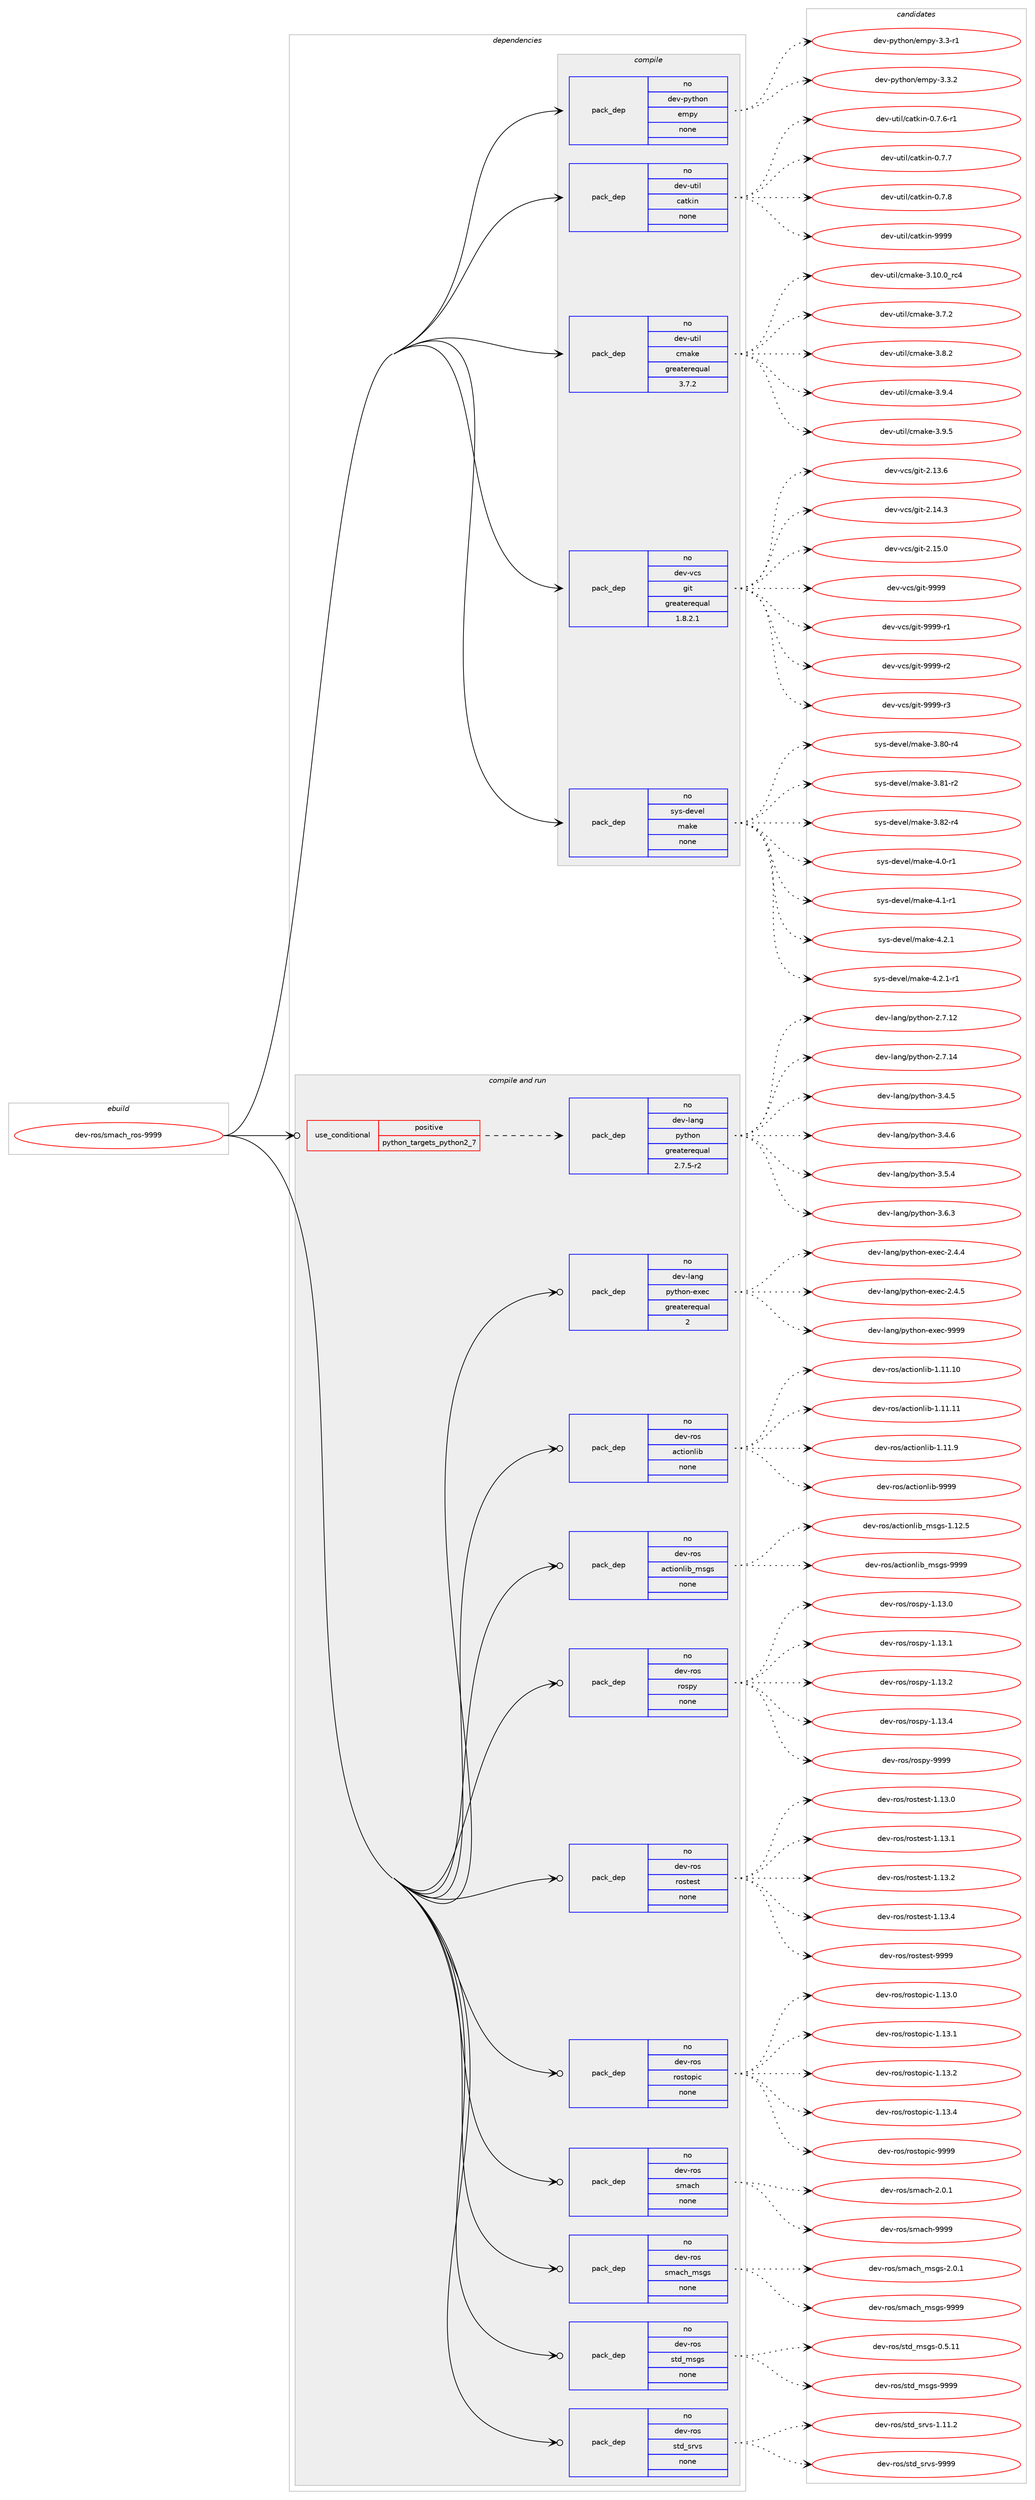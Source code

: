digraph prolog {

# *************
# Graph options
# *************

newrank=true;
concentrate=true;
compound=true;
graph [rankdir=LR,fontname=Helvetica,fontsize=10,ranksep=1.5];#, ranksep=2.5, nodesep=0.2];
edge  [arrowhead=vee];
node  [fontname=Helvetica,fontsize=10];

# **********
# The ebuild
# **********

subgraph cluster_leftcol {
color=gray;
rank=same;
label=<<i>ebuild</i>>;
id [label="dev-ros/smach_ros-9999", color=red, width=4, href="../dev-ros/smach_ros-9999.svg"];
}

# ****************
# The dependencies
# ****************

subgraph cluster_midcol {
color=gray;
label=<<i>dependencies</i>>;
subgraph cluster_compile {
fillcolor="#eeeeee";
style=filled;
label=<<i>compile</i>>;
subgraph pack163221 {
dependency214431 [label=<<TABLE BORDER="0" CELLBORDER="1" CELLSPACING="0" CELLPADDING="4" WIDTH="220"><TR><TD ROWSPAN="6" CELLPADDING="30">pack_dep</TD></TR><TR><TD WIDTH="110">no</TD></TR><TR><TD>dev-python</TD></TR><TR><TD>empy</TD></TR><TR><TD>none</TD></TR><TR><TD></TD></TR></TABLE>>, shape=none, color=blue];
}
id:e -> dependency214431:w [weight=20,style="solid",arrowhead="vee"];
subgraph pack163222 {
dependency214432 [label=<<TABLE BORDER="0" CELLBORDER="1" CELLSPACING="0" CELLPADDING="4" WIDTH="220"><TR><TD ROWSPAN="6" CELLPADDING="30">pack_dep</TD></TR><TR><TD WIDTH="110">no</TD></TR><TR><TD>dev-util</TD></TR><TR><TD>catkin</TD></TR><TR><TD>none</TD></TR><TR><TD></TD></TR></TABLE>>, shape=none, color=blue];
}
id:e -> dependency214432:w [weight=20,style="solid",arrowhead="vee"];
subgraph pack163223 {
dependency214433 [label=<<TABLE BORDER="0" CELLBORDER="1" CELLSPACING="0" CELLPADDING="4" WIDTH="220"><TR><TD ROWSPAN="6" CELLPADDING="30">pack_dep</TD></TR><TR><TD WIDTH="110">no</TD></TR><TR><TD>dev-util</TD></TR><TR><TD>cmake</TD></TR><TR><TD>greaterequal</TD></TR><TR><TD>3.7.2</TD></TR></TABLE>>, shape=none, color=blue];
}
id:e -> dependency214433:w [weight=20,style="solid",arrowhead="vee"];
subgraph pack163224 {
dependency214434 [label=<<TABLE BORDER="0" CELLBORDER="1" CELLSPACING="0" CELLPADDING="4" WIDTH="220"><TR><TD ROWSPAN="6" CELLPADDING="30">pack_dep</TD></TR><TR><TD WIDTH="110">no</TD></TR><TR><TD>dev-vcs</TD></TR><TR><TD>git</TD></TR><TR><TD>greaterequal</TD></TR><TR><TD>1.8.2.1</TD></TR></TABLE>>, shape=none, color=blue];
}
id:e -> dependency214434:w [weight=20,style="solid",arrowhead="vee"];
subgraph pack163225 {
dependency214435 [label=<<TABLE BORDER="0" CELLBORDER="1" CELLSPACING="0" CELLPADDING="4" WIDTH="220"><TR><TD ROWSPAN="6" CELLPADDING="30">pack_dep</TD></TR><TR><TD WIDTH="110">no</TD></TR><TR><TD>sys-devel</TD></TR><TR><TD>make</TD></TR><TR><TD>none</TD></TR><TR><TD></TD></TR></TABLE>>, shape=none, color=blue];
}
id:e -> dependency214435:w [weight=20,style="solid",arrowhead="vee"];
}
subgraph cluster_compileandrun {
fillcolor="#eeeeee";
style=filled;
label=<<i>compile and run</i>>;
subgraph cond47220 {
dependency214436 [label=<<TABLE BORDER="0" CELLBORDER="1" CELLSPACING="0" CELLPADDING="4"><TR><TD ROWSPAN="3" CELLPADDING="10">use_conditional</TD></TR><TR><TD>positive</TD></TR><TR><TD>python_targets_python2_7</TD></TR></TABLE>>, shape=none, color=red];
subgraph pack163226 {
dependency214437 [label=<<TABLE BORDER="0" CELLBORDER="1" CELLSPACING="0" CELLPADDING="4" WIDTH="220"><TR><TD ROWSPAN="6" CELLPADDING="30">pack_dep</TD></TR><TR><TD WIDTH="110">no</TD></TR><TR><TD>dev-lang</TD></TR><TR><TD>python</TD></TR><TR><TD>greaterequal</TD></TR><TR><TD>2.7.5-r2</TD></TR></TABLE>>, shape=none, color=blue];
}
dependency214436:e -> dependency214437:w [weight=20,style="dashed",arrowhead="vee"];
}
id:e -> dependency214436:w [weight=20,style="solid",arrowhead="odotvee"];
subgraph pack163227 {
dependency214438 [label=<<TABLE BORDER="0" CELLBORDER="1" CELLSPACING="0" CELLPADDING="4" WIDTH="220"><TR><TD ROWSPAN="6" CELLPADDING="30">pack_dep</TD></TR><TR><TD WIDTH="110">no</TD></TR><TR><TD>dev-lang</TD></TR><TR><TD>python-exec</TD></TR><TR><TD>greaterequal</TD></TR><TR><TD>2</TD></TR></TABLE>>, shape=none, color=blue];
}
id:e -> dependency214438:w [weight=20,style="solid",arrowhead="odotvee"];
subgraph pack163228 {
dependency214439 [label=<<TABLE BORDER="0" CELLBORDER="1" CELLSPACING="0" CELLPADDING="4" WIDTH="220"><TR><TD ROWSPAN="6" CELLPADDING="30">pack_dep</TD></TR><TR><TD WIDTH="110">no</TD></TR><TR><TD>dev-ros</TD></TR><TR><TD>actionlib</TD></TR><TR><TD>none</TD></TR><TR><TD></TD></TR></TABLE>>, shape=none, color=blue];
}
id:e -> dependency214439:w [weight=20,style="solid",arrowhead="odotvee"];
subgraph pack163229 {
dependency214440 [label=<<TABLE BORDER="0" CELLBORDER="1" CELLSPACING="0" CELLPADDING="4" WIDTH="220"><TR><TD ROWSPAN="6" CELLPADDING="30">pack_dep</TD></TR><TR><TD WIDTH="110">no</TD></TR><TR><TD>dev-ros</TD></TR><TR><TD>actionlib_msgs</TD></TR><TR><TD>none</TD></TR><TR><TD></TD></TR></TABLE>>, shape=none, color=blue];
}
id:e -> dependency214440:w [weight=20,style="solid",arrowhead="odotvee"];
subgraph pack163230 {
dependency214441 [label=<<TABLE BORDER="0" CELLBORDER="1" CELLSPACING="0" CELLPADDING="4" WIDTH="220"><TR><TD ROWSPAN="6" CELLPADDING="30">pack_dep</TD></TR><TR><TD WIDTH="110">no</TD></TR><TR><TD>dev-ros</TD></TR><TR><TD>rospy</TD></TR><TR><TD>none</TD></TR><TR><TD></TD></TR></TABLE>>, shape=none, color=blue];
}
id:e -> dependency214441:w [weight=20,style="solid",arrowhead="odotvee"];
subgraph pack163231 {
dependency214442 [label=<<TABLE BORDER="0" CELLBORDER="1" CELLSPACING="0" CELLPADDING="4" WIDTH="220"><TR><TD ROWSPAN="6" CELLPADDING="30">pack_dep</TD></TR><TR><TD WIDTH="110">no</TD></TR><TR><TD>dev-ros</TD></TR><TR><TD>rostest</TD></TR><TR><TD>none</TD></TR><TR><TD></TD></TR></TABLE>>, shape=none, color=blue];
}
id:e -> dependency214442:w [weight=20,style="solid",arrowhead="odotvee"];
subgraph pack163232 {
dependency214443 [label=<<TABLE BORDER="0" CELLBORDER="1" CELLSPACING="0" CELLPADDING="4" WIDTH="220"><TR><TD ROWSPAN="6" CELLPADDING="30">pack_dep</TD></TR><TR><TD WIDTH="110">no</TD></TR><TR><TD>dev-ros</TD></TR><TR><TD>rostopic</TD></TR><TR><TD>none</TD></TR><TR><TD></TD></TR></TABLE>>, shape=none, color=blue];
}
id:e -> dependency214443:w [weight=20,style="solid",arrowhead="odotvee"];
subgraph pack163233 {
dependency214444 [label=<<TABLE BORDER="0" CELLBORDER="1" CELLSPACING="0" CELLPADDING="4" WIDTH="220"><TR><TD ROWSPAN="6" CELLPADDING="30">pack_dep</TD></TR><TR><TD WIDTH="110">no</TD></TR><TR><TD>dev-ros</TD></TR><TR><TD>smach</TD></TR><TR><TD>none</TD></TR><TR><TD></TD></TR></TABLE>>, shape=none, color=blue];
}
id:e -> dependency214444:w [weight=20,style="solid",arrowhead="odotvee"];
subgraph pack163234 {
dependency214445 [label=<<TABLE BORDER="0" CELLBORDER="1" CELLSPACING="0" CELLPADDING="4" WIDTH="220"><TR><TD ROWSPAN="6" CELLPADDING="30">pack_dep</TD></TR><TR><TD WIDTH="110">no</TD></TR><TR><TD>dev-ros</TD></TR><TR><TD>smach_msgs</TD></TR><TR><TD>none</TD></TR><TR><TD></TD></TR></TABLE>>, shape=none, color=blue];
}
id:e -> dependency214445:w [weight=20,style="solid",arrowhead="odotvee"];
subgraph pack163235 {
dependency214446 [label=<<TABLE BORDER="0" CELLBORDER="1" CELLSPACING="0" CELLPADDING="4" WIDTH="220"><TR><TD ROWSPAN="6" CELLPADDING="30">pack_dep</TD></TR><TR><TD WIDTH="110">no</TD></TR><TR><TD>dev-ros</TD></TR><TR><TD>std_msgs</TD></TR><TR><TD>none</TD></TR><TR><TD></TD></TR></TABLE>>, shape=none, color=blue];
}
id:e -> dependency214446:w [weight=20,style="solid",arrowhead="odotvee"];
subgraph pack163236 {
dependency214447 [label=<<TABLE BORDER="0" CELLBORDER="1" CELLSPACING="0" CELLPADDING="4" WIDTH="220"><TR><TD ROWSPAN="6" CELLPADDING="30">pack_dep</TD></TR><TR><TD WIDTH="110">no</TD></TR><TR><TD>dev-ros</TD></TR><TR><TD>std_srvs</TD></TR><TR><TD>none</TD></TR><TR><TD></TD></TR></TABLE>>, shape=none, color=blue];
}
id:e -> dependency214447:w [weight=20,style="solid",arrowhead="odotvee"];
}
subgraph cluster_run {
fillcolor="#eeeeee";
style=filled;
label=<<i>run</i>>;
}
}

# **************
# The candidates
# **************

subgraph cluster_choices {
rank=same;
color=gray;
label=<<i>candidates</i>>;

subgraph choice163221 {
color=black;
nodesep=1;
choice1001011184511212111610411111047101109112121455146514511449 [label="dev-python/empy-3.3-r1", color=red, width=4,href="../dev-python/empy-3.3-r1.svg"];
choice1001011184511212111610411111047101109112121455146514650 [label="dev-python/empy-3.3.2", color=red, width=4,href="../dev-python/empy-3.3.2.svg"];
dependency214431:e -> choice1001011184511212111610411111047101109112121455146514511449:w [style=dotted,weight="100"];
dependency214431:e -> choice1001011184511212111610411111047101109112121455146514650:w [style=dotted,weight="100"];
}
subgraph choice163222 {
color=black;
nodesep=1;
choice100101118451171161051084799971161071051104548465546544511449 [label="dev-util/catkin-0.7.6-r1", color=red, width=4,href="../dev-util/catkin-0.7.6-r1.svg"];
choice10010111845117116105108479997116107105110454846554655 [label="dev-util/catkin-0.7.7", color=red, width=4,href="../dev-util/catkin-0.7.7.svg"];
choice10010111845117116105108479997116107105110454846554656 [label="dev-util/catkin-0.7.8", color=red, width=4,href="../dev-util/catkin-0.7.8.svg"];
choice100101118451171161051084799971161071051104557575757 [label="dev-util/catkin-9999", color=red, width=4,href="../dev-util/catkin-9999.svg"];
dependency214432:e -> choice100101118451171161051084799971161071051104548465546544511449:w [style=dotted,weight="100"];
dependency214432:e -> choice10010111845117116105108479997116107105110454846554655:w [style=dotted,weight="100"];
dependency214432:e -> choice10010111845117116105108479997116107105110454846554656:w [style=dotted,weight="100"];
dependency214432:e -> choice100101118451171161051084799971161071051104557575757:w [style=dotted,weight="100"];
}
subgraph choice163223 {
color=black;
nodesep=1;
choice1001011184511711610510847991099710710145514649484648951149952 [label="dev-util/cmake-3.10.0_rc4", color=red, width=4,href="../dev-util/cmake-3.10.0_rc4.svg"];
choice10010111845117116105108479910997107101455146554650 [label="dev-util/cmake-3.7.2", color=red, width=4,href="../dev-util/cmake-3.7.2.svg"];
choice10010111845117116105108479910997107101455146564650 [label="dev-util/cmake-3.8.2", color=red, width=4,href="../dev-util/cmake-3.8.2.svg"];
choice10010111845117116105108479910997107101455146574652 [label="dev-util/cmake-3.9.4", color=red, width=4,href="../dev-util/cmake-3.9.4.svg"];
choice10010111845117116105108479910997107101455146574653 [label="dev-util/cmake-3.9.5", color=red, width=4,href="../dev-util/cmake-3.9.5.svg"];
dependency214433:e -> choice1001011184511711610510847991099710710145514649484648951149952:w [style=dotted,weight="100"];
dependency214433:e -> choice10010111845117116105108479910997107101455146554650:w [style=dotted,weight="100"];
dependency214433:e -> choice10010111845117116105108479910997107101455146564650:w [style=dotted,weight="100"];
dependency214433:e -> choice10010111845117116105108479910997107101455146574652:w [style=dotted,weight="100"];
dependency214433:e -> choice10010111845117116105108479910997107101455146574653:w [style=dotted,weight="100"];
}
subgraph choice163224 {
color=black;
nodesep=1;
choice10010111845118991154710310511645504649514654 [label="dev-vcs/git-2.13.6", color=red, width=4,href="../dev-vcs/git-2.13.6.svg"];
choice10010111845118991154710310511645504649524651 [label="dev-vcs/git-2.14.3", color=red, width=4,href="../dev-vcs/git-2.14.3.svg"];
choice10010111845118991154710310511645504649534648 [label="dev-vcs/git-2.15.0", color=red, width=4,href="../dev-vcs/git-2.15.0.svg"];
choice1001011184511899115471031051164557575757 [label="dev-vcs/git-9999", color=red, width=4,href="../dev-vcs/git-9999.svg"];
choice10010111845118991154710310511645575757574511449 [label="dev-vcs/git-9999-r1", color=red, width=4,href="../dev-vcs/git-9999-r1.svg"];
choice10010111845118991154710310511645575757574511450 [label="dev-vcs/git-9999-r2", color=red, width=4,href="../dev-vcs/git-9999-r2.svg"];
choice10010111845118991154710310511645575757574511451 [label="dev-vcs/git-9999-r3", color=red, width=4,href="../dev-vcs/git-9999-r3.svg"];
dependency214434:e -> choice10010111845118991154710310511645504649514654:w [style=dotted,weight="100"];
dependency214434:e -> choice10010111845118991154710310511645504649524651:w [style=dotted,weight="100"];
dependency214434:e -> choice10010111845118991154710310511645504649534648:w [style=dotted,weight="100"];
dependency214434:e -> choice1001011184511899115471031051164557575757:w [style=dotted,weight="100"];
dependency214434:e -> choice10010111845118991154710310511645575757574511449:w [style=dotted,weight="100"];
dependency214434:e -> choice10010111845118991154710310511645575757574511450:w [style=dotted,weight="100"];
dependency214434:e -> choice10010111845118991154710310511645575757574511451:w [style=dotted,weight="100"];
}
subgraph choice163225 {
color=black;
nodesep=1;
choice11512111545100101118101108471099710710145514656484511452 [label="sys-devel/make-3.80-r4", color=red, width=4,href="../sys-devel/make-3.80-r4.svg"];
choice11512111545100101118101108471099710710145514656494511450 [label="sys-devel/make-3.81-r2", color=red, width=4,href="../sys-devel/make-3.81-r2.svg"];
choice11512111545100101118101108471099710710145514656504511452 [label="sys-devel/make-3.82-r4", color=red, width=4,href="../sys-devel/make-3.82-r4.svg"];
choice115121115451001011181011084710997107101455246484511449 [label="sys-devel/make-4.0-r1", color=red, width=4,href="../sys-devel/make-4.0-r1.svg"];
choice115121115451001011181011084710997107101455246494511449 [label="sys-devel/make-4.1-r1", color=red, width=4,href="../sys-devel/make-4.1-r1.svg"];
choice115121115451001011181011084710997107101455246504649 [label="sys-devel/make-4.2.1", color=red, width=4,href="../sys-devel/make-4.2.1.svg"];
choice1151211154510010111810110847109971071014552465046494511449 [label="sys-devel/make-4.2.1-r1", color=red, width=4,href="../sys-devel/make-4.2.1-r1.svg"];
dependency214435:e -> choice11512111545100101118101108471099710710145514656484511452:w [style=dotted,weight="100"];
dependency214435:e -> choice11512111545100101118101108471099710710145514656494511450:w [style=dotted,weight="100"];
dependency214435:e -> choice11512111545100101118101108471099710710145514656504511452:w [style=dotted,weight="100"];
dependency214435:e -> choice115121115451001011181011084710997107101455246484511449:w [style=dotted,weight="100"];
dependency214435:e -> choice115121115451001011181011084710997107101455246494511449:w [style=dotted,weight="100"];
dependency214435:e -> choice115121115451001011181011084710997107101455246504649:w [style=dotted,weight="100"];
dependency214435:e -> choice1151211154510010111810110847109971071014552465046494511449:w [style=dotted,weight="100"];
}
subgraph choice163226 {
color=black;
nodesep=1;
choice10010111845108971101034711212111610411111045504655464950 [label="dev-lang/python-2.7.12", color=red, width=4,href="../dev-lang/python-2.7.12.svg"];
choice10010111845108971101034711212111610411111045504655464952 [label="dev-lang/python-2.7.14", color=red, width=4,href="../dev-lang/python-2.7.14.svg"];
choice100101118451089711010347112121116104111110455146524653 [label="dev-lang/python-3.4.5", color=red, width=4,href="../dev-lang/python-3.4.5.svg"];
choice100101118451089711010347112121116104111110455146524654 [label="dev-lang/python-3.4.6", color=red, width=4,href="../dev-lang/python-3.4.6.svg"];
choice100101118451089711010347112121116104111110455146534652 [label="dev-lang/python-3.5.4", color=red, width=4,href="../dev-lang/python-3.5.4.svg"];
choice100101118451089711010347112121116104111110455146544651 [label="dev-lang/python-3.6.3", color=red, width=4,href="../dev-lang/python-3.6.3.svg"];
dependency214437:e -> choice10010111845108971101034711212111610411111045504655464950:w [style=dotted,weight="100"];
dependency214437:e -> choice10010111845108971101034711212111610411111045504655464952:w [style=dotted,weight="100"];
dependency214437:e -> choice100101118451089711010347112121116104111110455146524653:w [style=dotted,weight="100"];
dependency214437:e -> choice100101118451089711010347112121116104111110455146524654:w [style=dotted,weight="100"];
dependency214437:e -> choice100101118451089711010347112121116104111110455146534652:w [style=dotted,weight="100"];
dependency214437:e -> choice100101118451089711010347112121116104111110455146544651:w [style=dotted,weight="100"];
}
subgraph choice163227 {
color=black;
nodesep=1;
choice1001011184510897110103471121211161041111104510112010199455046524652 [label="dev-lang/python-exec-2.4.4", color=red, width=4,href="../dev-lang/python-exec-2.4.4.svg"];
choice1001011184510897110103471121211161041111104510112010199455046524653 [label="dev-lang/python-exec-2.4.5", color=red, width=4,href="../dev-lang/python-exec-2.4.5.svg"];
choice10010111845108971101034711212111610411111045101120101994557575757 [label="dev-lang/python-exec-9999", color=red, width=4,href="../dev-lang/python-exec-9999.svg"];
dependency214438:e -> choice1001011184510897110103471121211161041111104510112010199455046524652:w [style=dotted,weight="100"];
dependency214438:e -> choice1001011184510897110103471121211161041111104510112010199455046524653:w [style=dotted,weight="100"];
dependency214438:e -> choice10010111845108971101034711212111610411111045101120101994557575757:w [style=dotted,weight="100"];
}
subgraph choice163228 {
color=black;
nodesep=1;
choice10010111845114111115479799116105111110108105984549464949464948 [label="dev-ros/actionlib-1.11.10", color=red, width=4,href="../dev-ros/actionlib-1.11.10.svg"];
choice10010111845114111115479799116105111110108105984549464949464949 [label="dev-ros/actionlib-1.11.11", color=red, width=4,href="../dev-ros/actionlib-1.11.11.svg"];
choice100101118451141111154797991161051111101081059845494649494657 [label="dev-ros/actionlib-1.11.9", color=red, width=4,href="../dev-ros/actionlib-1.11.9.svg"];
choice10010111845114111115479799116105111110108105984557575757 [label="dev-ros/actionlib-9999", color=red, width=4,href="../dev-ros/actionlib-9999.svg"];
dependency214439:e -> choice10010111845114111115479799116105111110108105984549464949464948:w [style=dotted,weight="100"];
dependency214439:e -> choice10010111845114111115479799116105111110108105984549464949464949:w [style=dotted,weight="100"];
dependency214439:e -> choice100101118451141111154797991161051111101081059845494649494657:w [style=dotted,weight="100"];
dependency214439:e -> choice10010111845114111115479799116105111110108105984557575757:w [style=dotted,weight="100"];
}
subgraph choice163229 {
color=black;
nodesep=1;
choice10010111845114111115479799116105111110108105989510911510311545494649504653 [label="dev-ros/actionlib_msgs-1.12.5", color=red, width=4,href="../dev-ros/actionlib_msgs-1.12.5.svg"];
choice1001011184511411111547979911610511111010810598951091151031154557575757 [label="dev-ros/actionlib_msgs-9999", color=red, width=4,href="../dev-ros/actionlib_msgs-9999.svg"];
dependency214440:e -> choice10010111845114111115479799116105111110108105989510911510311545494649504653:w [style=dotted,weight="100"];
dependency214440:e -> choice1001011184511411111547979911610511111010810598951091151031154557575757:w [style=dotted,weight="100"];
}
subgraph choice163230 {
color=black;
nodesep=1;
choice100101118451141111154711411111511212145494649514648 [label="dev-ros/rospy-1.13.0", color=red, width=4,href="../dev-ros/rospy-1.13.0.svg"];
choice100101118451141111154711411111511212145494649514649 [label="dev-ros/rospy-1.13.1", color=red, width=4,href="../dev-ros/rospy-1.13.1.svg"];
choice100101118451141111154711411111511212145494649514650 [label="dev-ros/rospy-1.13.2", color=red, width=4,href="../dev-ros/rospy-1.13.2.svg"];
choice100101118451141111154711411111511212145494649514652 [label="dev-ros/rospy-1.13.4", color=red, width=4,href="../dev-ros/rospy-1.13.4.svg"];
choice10010111845114111115471141111151121214557575757 [label="dev-ros/rospy-9999", color=red, width=4,href="../dev-ros/rospy-9999.svg"];
dependency214441:e -> choice100101118451141111154711411111511212145494649514648:w [style=dotted,weight="100"];
dependency214441:e -> choice100101118451141111154711411111511212145494649514649:w [style=dotted,weight="100"];
dependency214441:e -> choice100101118451141111154711411111511212145494649514650:w [style=dotted,weight="100"];
dependency214441:e -> choice100101118451141111154711411111511212145494649514652:w [style=dotted,weight="100"];
dependency214441:e -> choice10010111845114111115471141111151121214557575757:w [style=dotted,weight="100"];
}
subgraph choice163231 {
color=black;
nodesep=1;
choice100101118451141111154711411111511610111511645494649514648 [label="dev-ros/rostest-1.13.0", color=red, width=4,href="../dev-ros/rostest-1.13.0.svg"];
choice100101118451141111154711411111511610111511645494649514649 [label="dev-ros/rostest-1.13.1", color=red, width=4,href="../dev-ros/rostest-1.13.1.svg"];
choice100101118451141111154711411111511610111511645494649514650 [label="dev-ros/rostest-1.13.2", color=red, width=4,href="../dev-ros/rostest-1.13.2.svg"];
choice100101118451141111154711411111511610111511645494649514652 [label="dev-ros/rostest-1.13.4", color=red, width=4,href="../dev-ros/rostest-1.13.4.svg"];
choice10010111845114111115471141111151161011151164557575757 [label="dev-ros/rostest-9999", color=red, width=4,href="../dev-ros/rostest-9999.svg"];
dependency214442:e -> choice100101118451141111154711411111511610111511645494649514648:w [style=dotted,weight="100"];
dependency214442:e -> choice100101118451141111154711411111511610111511645494649514649:w [style=dotted,weight="100"];
dependency214442:e -> choice100101118451141111154711411111511610111511645494649514650:w [style=dotted,weight="100"];
dependency214442:e -> choice100101118451141111154711411111511610111511645494649514652:w [style=dotted,weight="100"];
dependency214442:e -> choice10010111845114111115471141111151161011151164557575757:w [style=dotted,weight="100"];
}
subgraph choice163232 {
color=black;
nodesep=1;
choice10010111845114111115471141111151161111121059945494649514648 [label="dev-ros/rostopic-1.13.0", color=red, width=4,href="../dev-ros/rostopic-1.13.0.svg"];
choice10010111845114111115471141111151161111121059945494649514649 [label="dev-ros/rostopic-1.13.1", color=red, width=4,href="../dev-ros/rostopic-1.13.1.svg"];
choice10010111845114111115471141111151161111121059945494649514650 [label="dev-ros/rostopic-1.13.2", color=red, width=4,href="../dev-ros/rostopic-1.13.2.svg"];
choice10010111845114111115471141111151161111121059945494649514652 [label="dev-ros/rostopic-1.13.4", color=red, width=4,href="../dev-ros/rostopic-1.13.4.svg"];
choice1001011184511411111547114111115116111112105994557575757 [label="dev-ros/rostopic-9999", color=red, width=4,href="../dev-ros/rostopic-9999.svg"];
dependency214443:e -> choice10010111845114111115471141111151161111121059945494649514648:w [style=dotted,weight="100"];
dependency214443:e -> choice10010111845114111115471141111151161111121059945494649514649:w [style=dotted,weight="100"];
dependency214443:e -> choice10010111845114111115471141111151161111121059945494649514650:w [style=dotted,weight="100"];
dependency214443:e -> choice10010111845114111115471141111151161111121059945494649514652:w [style=dotted,weight="100"];
dependency214443:e -> choice1001011184511411111547114111115116111112105994557575757:w [style=dotted,weight="100"];
}
subgraph choice163233 {
color=black;
nodesep=1;
choice10010111845114111115471151099799104455046484649 [label="dev-ros/smach-2.0.1", color=red, width=4,href="../dev-ros/smach-2.0.1.svg"];
choice100101118451141111154711510997991044557575757 [label="dev-ros/smach-9999", color=red, width=4,href="../dev-ros/smach-9999.svg"];
dependency214444:e -> choice10010111845114111115471151099799104455046484649:w [style=dotted,weight="100"];
dependency214444:e -> choice100101118451141111154711510997991044557575757:w [style=dotted,weight="100"];
}
subgraph choice163234 {
color=black;
nodesep=1;
choice1001011184511411111547115109979910495109115103115455046484649 [label="dev-ros/smach_msgs-2.0.1", color=red, width=4,href="../dev-ros/smach_msgs-2.0.1.svg"];
choice10010111845114111115471151099799104951091151031154557575757 [label="dev-ros/smach_msgs-9999", color=red, width=4,href="../dev-ros/smach_msgs-9999.svg"];
dependency214445:e -> choice1001011184511411111547115109979910495109115103115455046484649:w [style=dotted,weight="100"];
dependency214445:e -> choice10010111845114111115471151099799104951091151031154557575757:w [style=dotted,weight="100"];
}
subgraph choice163235 {
color=black;
nodesep=1;
choice10010111845114111115471151161009510911510311545484653464949 [label="dev-ros/std_msgs-0.5.11", color=red, width=4,href="../dev-ros/std_msgs-0.5.11.svg"];
choice1001011184511411111547115116100951091151031154557575757 [label="dev-ros/std_msgs-9999", color=red, width=4,href="../dev-ros/std_msgs-9999.svg"];
dependency214446:e -> choice10010111845114111115471151161009510911510311545484653464949:w [style=dotted,weight="100"];
dependency214446:e -> choice1001011184511411111547115116100951091151031154557575757:w [style=dotted,weight="100"];
}
subgraph choice163236 {
color=black;
nodesep=1;
choice10010111845114111115471151161009511511411811545494649494650 [label="dev-ros/std_srvs-1.11.2", color=red, width=4,href="../dev-ros/std_srvs-1.11.2.svg"];
choice1001011184511411111547115116100951151141181154557575757 [label="dev-ros/std_srvs-9999", color=red, width=4,href="../dev-ros/std_srvs-9999.svg"];
dependency214447:e -> choice10010111845114111115471151161009511511411811545494649494650:w [style=dotted,weight="100"];
dependency214447:e -> choice1001011184511411111547115116100951151141181154557575757:w [style=dotted,weight="100"];
}
}

}
